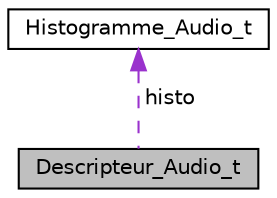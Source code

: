 digraph "Descripteur_Audio_t"
{
  edge [fontname="Helvetica",fontsize="10",labelfontname="Helvetica",labelfontsize="10"];
  node [fontname="Helvetica",fontsize="10",shape=record];
  Node1 [label="Descripteur_Audio_t",height=0.2,width=0.4,color="black", fillcolor="grey75", style="filled", fontcolor="black"];
  Node2 -> Node1 [dir="back",color="darkorchid3",fontsize="10",style="dashed",label=" histo" ,fontname="Helvetica"];
  Node2 [label="Histogramme_Audio_t",height=0.2,width=0.4,color="black", fillcolor="white", style="filled",URL="$struct_histogramme___audio__t.html"];
}
